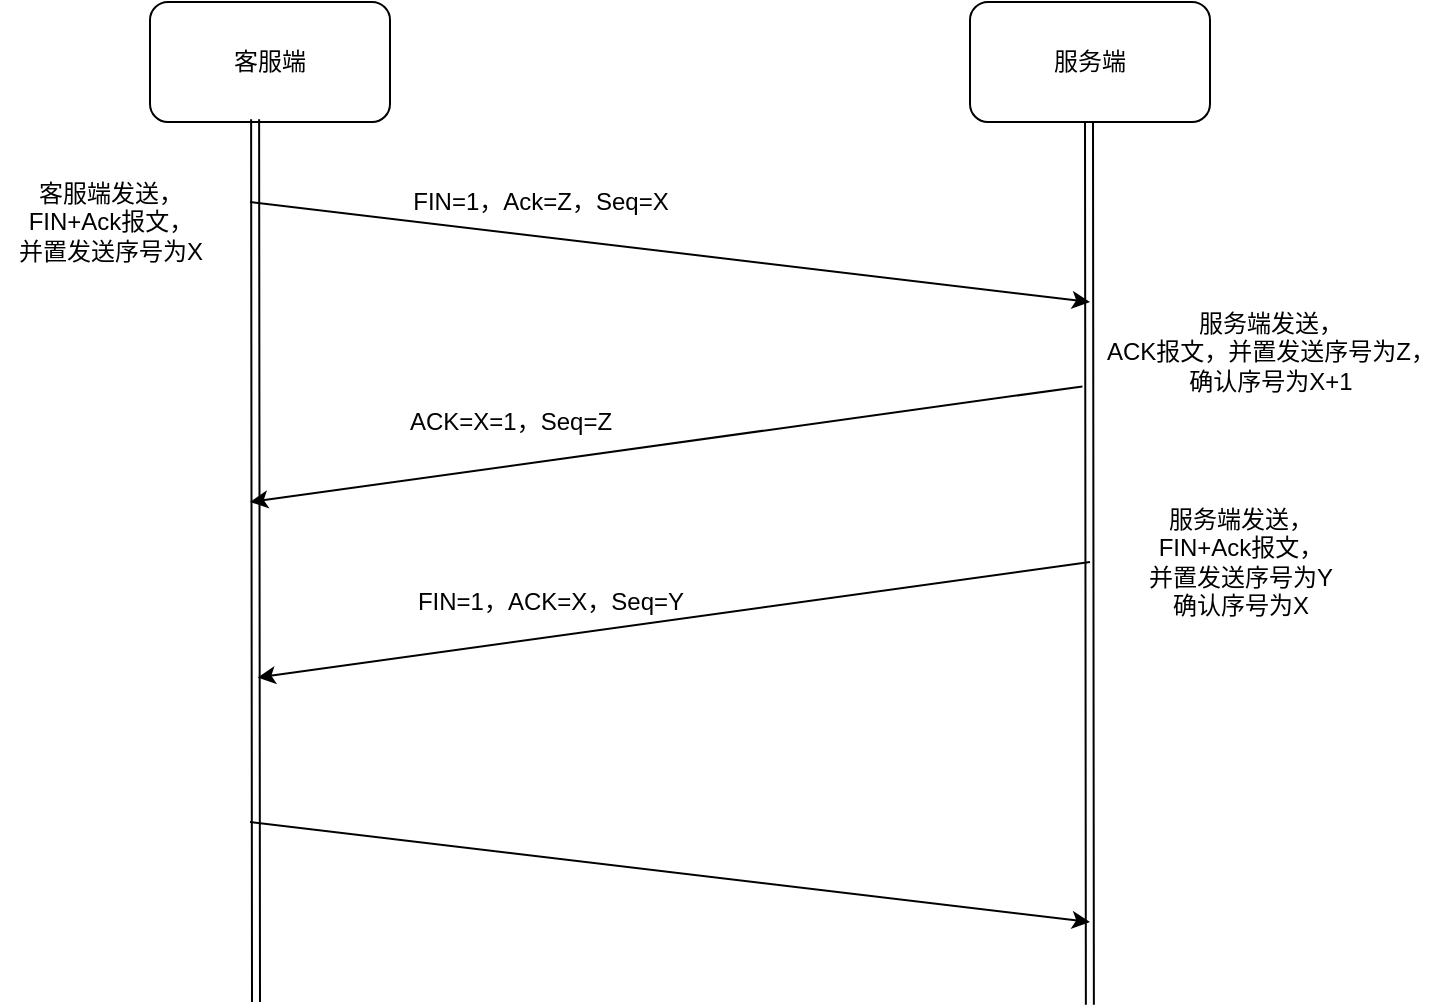 <mxfile version="14.1.1" type="github">
  <diagram id="4GjuGYTROJrnTDxaSVQC" name="第 1 页">
    <mxGraphModel dx="1131" dy="533" grid="1" gridSize="10" guides="1" tooltips="1" connect="1" arrows="1" fold="1" page="1" pageScale="1" pageWidth="827" pageHeight="1169" math="0" shadow="0">
      <root>
        <mxCell id="0" />
        <mxCell id="1" parent="0" />
        <mxCell id="tEgwXULQFU38ch7aCph6-1" value="客服端" style="rounded=1;whiteSpace=wrap;html=1;" vertex="1" parent="1">
          <mxGeometry x="160" y="160" width="120" height="60" as="geometry" />
        </mxCell>
        <mxCell id="tEgwXULQFU38ch7aCph6-3" value="服务端" style="rounded=1;whiteSpace=wrap;html=1;" vertex="1" parent="1">
          <mxGeometry x="570" y="160" width="120" height="60" as="geometry" />
        </mxCell>
        <mxCell id="tEgwXULQFU38ch7aCph6-4" value="" style="shape=link;html=1;exitX=0.438;exitY=0.977;exitDx=0;exitDy=0;exitPerimeter=0;" edge="1" parent="1" source="tEgwXULQFU38ch7aCph6-1">
          <mxGeometry width="100" relative="1" as="geometry">
            <mxPoint x="250" y="320" as="sourcePoint" />
            <mxPoint x="213" y="660" as="targetPoint" />
          </mxGeometry>
        </mxCell>
        <mxCell id="tEgwXULQFU38ch7aCph6-5" value="" style="shape=link;html=1;exitX=0.438;exitY=0.977;exitDx=0;exitDy=0;exitPerimeter=0;" edge="1" parent="1">
          <mxGeometry width="100" relative="1" as="geometry">
            <mxPoint x="629.5" y="220" as="sourcePoint" />
            <mxPoint x="629.94" y="661.38" as="targetPoint" />
          </mxGeometry>
        </mxCell>
        <mxCell id="tEgwXULQFU38ch7aCph6-6" value="客服端发送，&lt;br&gt;FIN+Ack报文，&lt;br&gt;并置发送序号为X" style="text;html=1;align=center;verticalAlign=middle;resizable=0;points=[];autosize=1;" vertex="1" parent="1">
          <mxGeometry x="85" y="245" width="110" height="50" as="geometry" />
        </mxCell>
        <mxCell id="tEgwXULQFU38ch7aCph6-7" value="" style="endArrow=classic;html=1;" edge="1" parent="1">
          <mxGeometry width="50" height="50" relative="1" as="geometry">
            <mxPoint x="210" y="260" as="sourcePoint" />
            <mxPoint x="630" y="310" as="targetPoint" />
          </mxGeometry>
        </mxCell>
        <mxCell id="tEgwXULQFU38ch7aCph6-8" value="FIN=1，Ack=Z，Seq=X" style="text;html=1;align=center;verticalAlign=middle;resizable=0;points=[];autosize=1;" vertex="1" parent="1">
          <mxGeometry x="285" y="250" width="140" height="20" as="geometry" />
        </mxCell>
        <mxCell id="tEgwXULQFU38ch7aCph6-9" value="服务端发送，&lt;br&gt;ACK报文，并置发送序号为Z，&lt;br&gt;确认序号为X+1" style="text;html=1;align=center;verticalAlign=middle;resizable=0;points=[];autosize=1;" vertex="1" parent="1">
          <mxGeometry x="630" y="310" width="180" height="50" as="geometry" />
        </mxCell>
        <mxCell id="tEgwXULQFU38ch7aCph6-10" value="" style="endArrow=classic;html=1;exitX=-0.021;exitY=0.844;exitDx=0;exitDy=0;exitPerimeter=0;" edge="1" parent="1" source="tEgwXULQFU38ch7aCph6-9">
          <mxGeometry width="50" height="50" relative="1" as="geometry">
            <mxPoint x="620" y="350" as="sourcePoint" />
            <mxPoint x="210" y="410" as="targetPoint" />
          </mxGeometry>
        </mxCell>
        <mxCell id="tEgwXULQFU38ch7aCph6-11" value="ACK=X=1，Seq=Z" style="text;html=1;align=center;verticalAlign=middle;resizable=0;points=[];autosize=1;" vertex="1" parent="1">
          <mxGeometry x="280" y="360" width="120" height="20" as="geometry" />
        </mxCell>
        <mxCell id="tEgwXULQFU38ch7aCph6-12" value="" style="endArrow=classic;html=1;exitX=-0.021;exitY=0.844;exitDx=0;exitDy=0;exitPerimeter=0;" edge="1" parent="1">
          <mxGeometry width="50" height="50" relative="1" as="geometry">
            <mxPoint x="630" y="440.0" as="sourcePoint" />
            <mxPoint x="213.78" y="497.8" as="targetPoint" />
          </mxGeometry>
        </mxCell>
        <mxCell id="tEgwXULQFU38ch7aCph6-13" value="服务端发送，&lt;br&gt;FIN+Ack报文，&lt;br&gt;并置发送序号为Y&lt;br&gt;确认序号为X" style="text;html=1;align=center;verticalAlign=middle;resizable=0;points=[];autosize=1;" vertex="1" parent="1">
          <mxGeometry x="650" y="410" width="110" height="60" as="geometry" />
        </mxCell>
        <mxCell id="tEgwXULQFU38ch7aCph6-14" value="FIN=1，ACK=X，Seq=Y" style="text;html=1;align=center;verticalAlign=middle;resizable=0;points=[];autosize=1;" vertex="1" parent="1">
          <mxGeometry x="285" y="450" width="150" height="20" as="geometry" />
        </mxCell>
        <mxCell id="tEgwXULQFU38ch7aCph6-15" value="" style="endArrow=classic;html=1;" edge="1" parent="1">
          <mxGeometry width="50" height="50" relative="1" as="geometry">
            <mxPoint x="210" y="570" as="sourcePoint" />
            <mxPoint x="630" y="620" as="targetPoint" />
          </mxGeometry>
        </mxCell>
      </root>
    </mxGraphModel>
  </diagram>
</mxfile>
